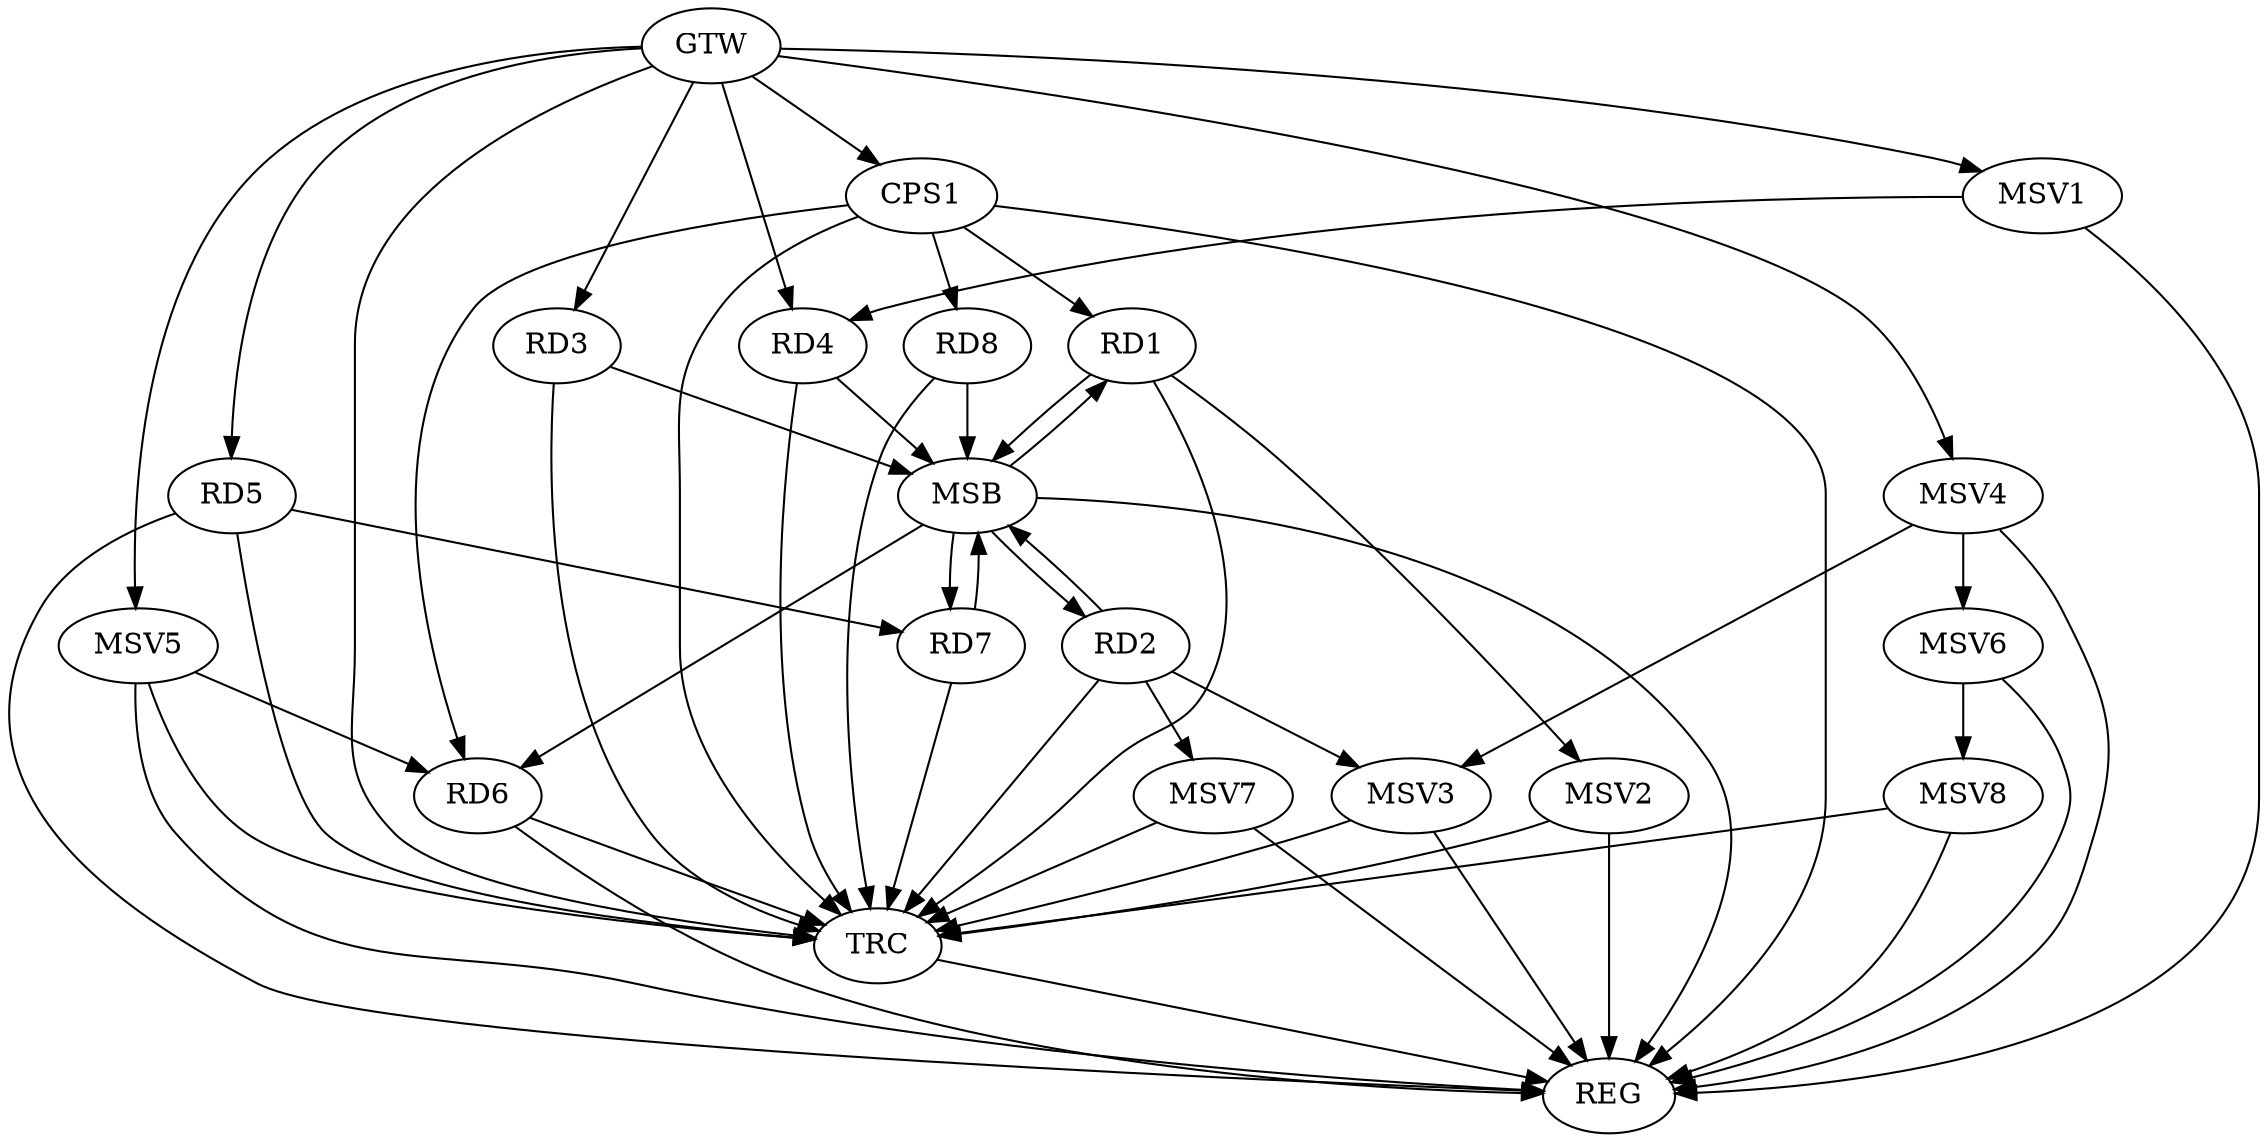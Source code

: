 strict digraph G {
  RD1 [ label="RD1" ];
  RD2 [ label="RD2" ];
  RD3 [ label="RD3" ];
  RD4 [ label="RD4" ];
  RD5 [ label="RD5" ];
  RD6 [ label="RD6" ];
  RD7 [ label="RD7" ];
  RD8 [ label="RD8" ];
  CPS1 [ label="CPS1" ];
  GTW [ label="GTW" ];
  REG [ label="REG" ];
  MSB [ label="MSB" ];
  TRC [ label="TRC" ];
  MSV1 [ label="MSV1" ];
  MSV2 [ label="MSV2" ];
  MSV3 [ label="MSV3" ];
  MSV4 [ label="MSV4" ];
  MSV5 [ label="MSV5" ];
  MSV6 [ label="MSV6" ];
  MSV7 [ label="MSV7" ];
  MSV8 [ label="MSV8" ];
  RD5 -> RD7;
  CPS1 -> RD1;
  CPS1 -> RD6;
  CPS1 -> RD8;
  GTW -> RD3;
  GTW -> RD4;
  GTW -> RD5;
  GTW -> CPS1;
  RD5 -> REG;
  RD6 -> REG;
  CPS1 -> REG;
  RD1 -> MSB;
  MSB -> REG;
  RD2 -> MSB;
  MSB -> RD7;
  RD3 -> MSB;
  MSB -> RD1;
  RD4 -> MSB;
  MSB -> RD6;
  RD7 -> MSB;
  MSB -> RD2;
  RD8 -> MSB;
  RD1 -> TRC;
  RD2 -> TRC;
  RD3 -> TRC;
  RD4 -> TRC;
  RD5 -> TRC;
  RD6 -> TRC;
  RD7 -> TRC;
  RD8 -> TRC;
  CPS1 -> TRC;
  GTW -> TRC;
  TRC -> REG;
  MSV1 -> RD4;
  GTW -> MSV1;
  MSV1 -> REG;
  RD1 -> MSV2;
  MSV2 -> REG;
  MSV2 -> TRC;
  RD2 -> MSV3;
  MSV3 -> REG;
  MSV3 -> TRC;
  MSV4 -> MSV3;
  GTW -> MSV4;
  MSV4 -> REG;
  MSV5 -> RD6;
  GTW -> MSV5;
  MSV5 -> REG;
  MSV5 -> TRC;
  MSV4 -> MSV6;
  MSV6 -> REG;
  RD2 -> MSV7;
  MSV7 -> REG;
  MSV7 -> TRC;
  MSV6 -> MSV8;
  MSV8 -> REG;
  MSV8 -> TRC;
}
